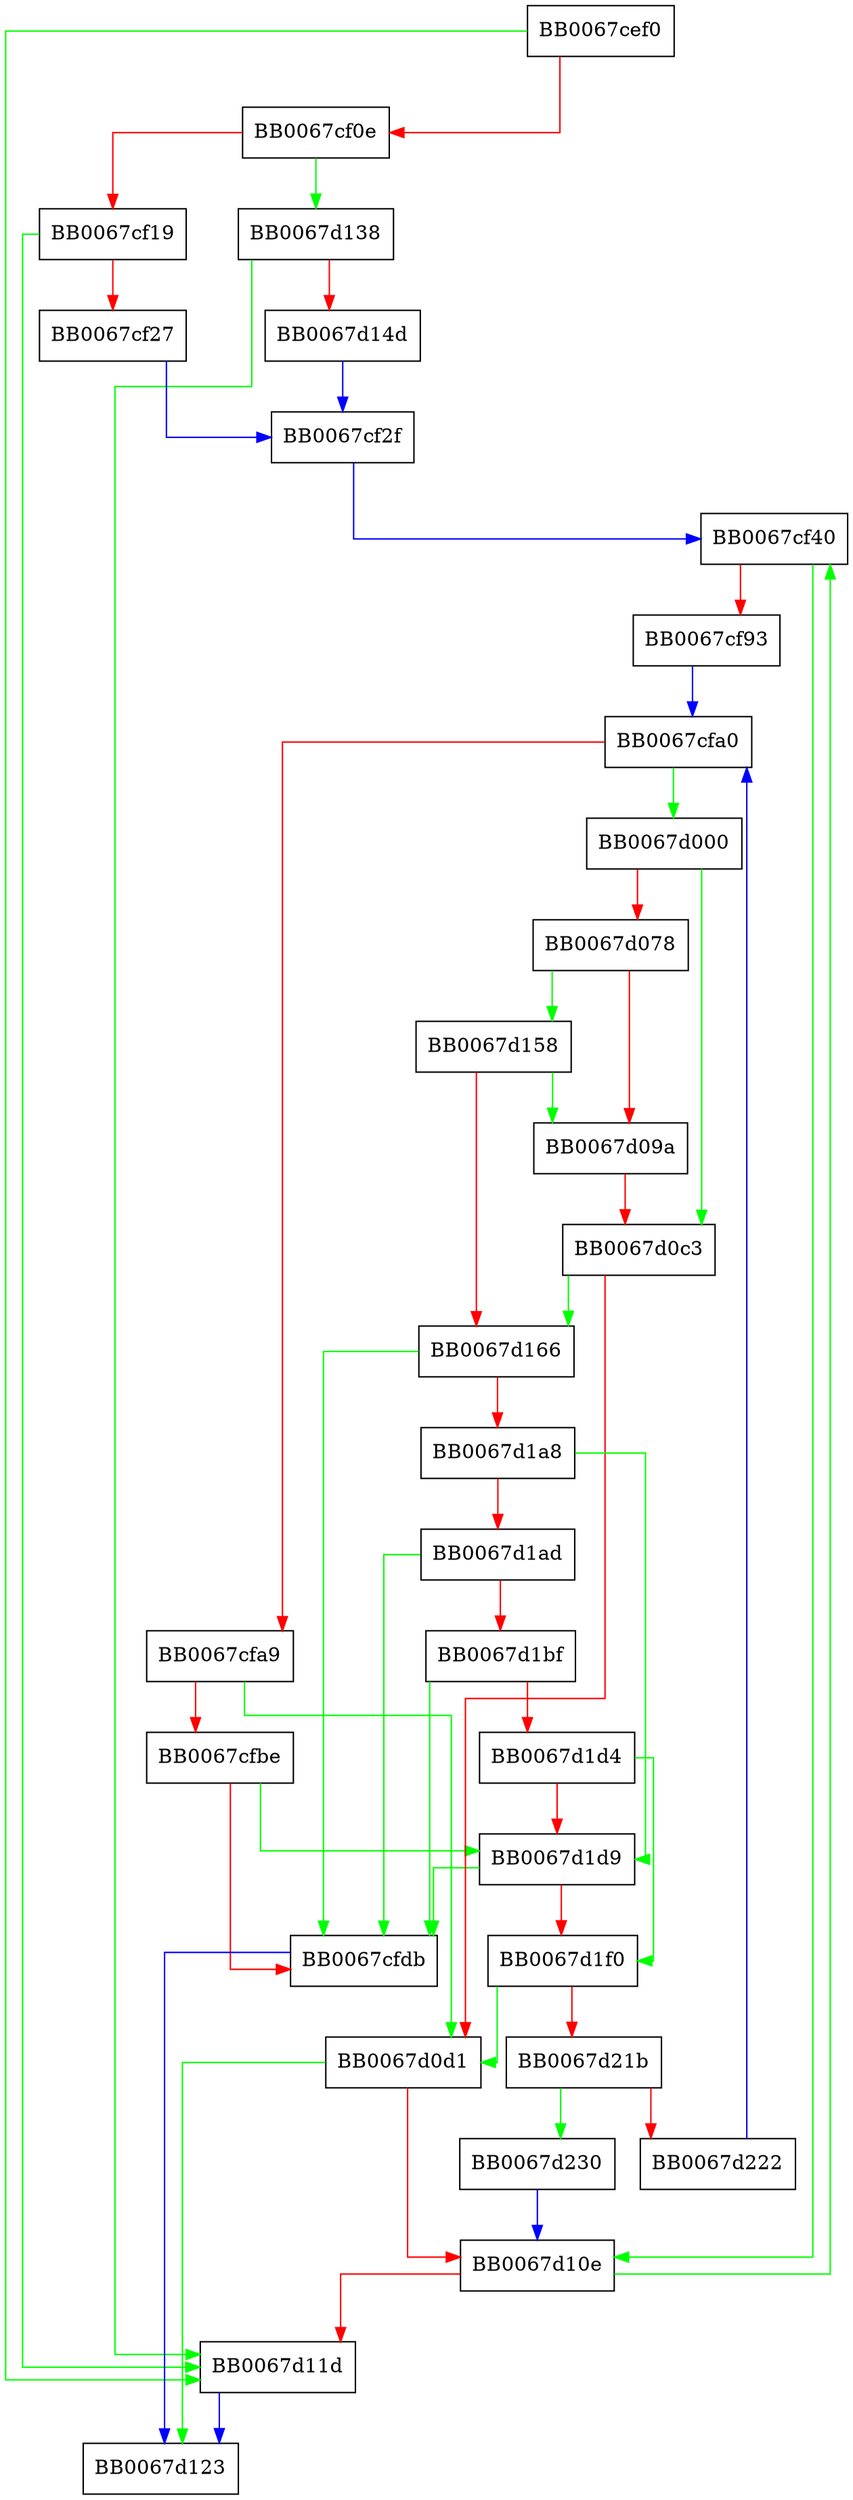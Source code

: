 digraph check_revocation {
  node [shape="box"];
  graph [splines=ortho];
  BB0067cef0 -> BB0067d11d [color="green"];
  BB0067cef0 -> BB0067cf0e [color="red"];
  BB0067cf0e -> BB0067d138 [color="green"];
  BB0067cf0e -> BB0067cf19 [color="red"];
  BB0067cf19 -> BB0067d11d [color="green"];
  BB0067cf19 -> BB0067cf27 [color="red"];
  BB0067cf27 -> BB0067cf2f [color="blue"];
  BB0067cf2f -> BB0067cf40 [color="blue"];
  BB0067cf40 -> BB0067d10e [color="green"];
  BB0067cf40 -> BB0067cf93 [color="red"];
  BB0067cf93 -> BB0067cfa0 [color="blue"];
  BB0067cfa0 -> BB0067d000 [color="green"];
  BB0067cfa0 -> BB0067cfa9 [color="red"];
  BB0067cfa9 -> BB0067d0d1 [color="green"];
  BB0067cfa9 -> BB0067cfbe [color="red"];
  BB0067cfbe -> BB0067d1d9 [color="green"];
  BB0067cfbe -> BB0067cfdb [color="red"];
  BB0067cfdb -> BB0067d123 [color="blue"];
  BB0067d000 -> BB0067d0c3 [color="green"];
  BB0067d000 -> BB0067d078 [color="red"];
  BB0067d078 -> BB0067d158 [color="green"];
  BB0067d078 -> BB0067d09a [color="red"];
  BB0067d09a -> BB0067d0c3 [color="red"];
  BB0067d0c3 -> BB0067d166 [color="green"];
  BB0067d0c3 -> BB0067d0d1 [color="red"];
  BB0067d0d1 -> BB0067d123 [color="green"];
  BB0067d0d1 -> BB0067d10e [color="red"];
  BB0067d10e -> BB0067cf40 [color="green"];
  BB0067d10e -> BB0067d11d [color="red"];
  BB0067d11d -> BB0067d123 [color="blue"];
  BB0067d138 -> BB0067d11d [color="green"];
  BB0067d138 -> BB0067d14d [color="red"];
  BB0067d14d -> BB0067cf2f [color="blue"];
  BB0067d158 -> BB0067d09a [color="green"];
  BB0067d158 -> BB0067d166 [color="red"];
  BB0067d166 -> BB0067cfdb [color="green"];
  BB0067d166 -> BB0067d1a8 [color="red"];
  BB0067d1a8 -> BB0067d1d9 [color="green"];
  BB0067d1a8 -> BB0067d1ad [color="red"];
  BB0067d1ad -> BB0067cfdb [color="green"];
  BB0067d1ad -> BB0067d1bf [color="red"];
  BB0067d1bf -> BB0067cfdb [color="green"];
  BB0067d1bf -> BB0067d1d4 [color="red"];
  BB0067d1d4 -> BB0067d1f0 [color="green"];
  BB0067d1d4 -> BB0067d1d9 [color="red"];
  BB0067d1d9 -> BB0067cfdb [color="green"];
  BB0067d1d9 -> BB0067d1f0 [color="red"];
  BB0067d1f0 -> BB0067d0d1 [color="green"];
  BB0067d1f0 -> BB0067d21b [color="red"];
  BB0067d21b -> BB0067d230 [color="green"];
  BB0067d21b -> BB0067d222 [color="red"];
  BB0067d222 -> BB0067cfa0 [color="blue"];
  BB0067d230 -> BB0067d10e [color="blue"];
}